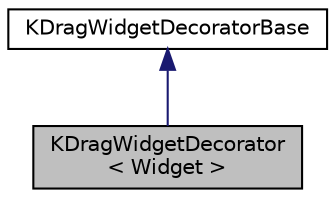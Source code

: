 digraph "KDragWidgetDecorator&lt; Widget &gt;"
{
  edge [fontname="Helvetica",fontsize="10",labelfontname="Helvetica",labelfontsize="10"];
  node [fontname="Helvetica",fontsize="10",shape=record];
  Node0 [label="KDragWidgetDecorator\l\< Widget \>",height=0.2,width=0.4,color="black", fillcolor="grey75", style="filled", fontcolor="black"];
  Node1 -> Node0 [dir="back",color="midnightblue",fontsize="10",style="solid",fontname="Helvetica"];
  Node1 [label="KDragWidgetDecoratorBase",height=0.2,width=0.4,color="black", fillcolor="white", style="filled",URL="$classKDragWidgetDecoratorBase.html",tooltip="A decorator which adds drag-support to widgets. "];
}
